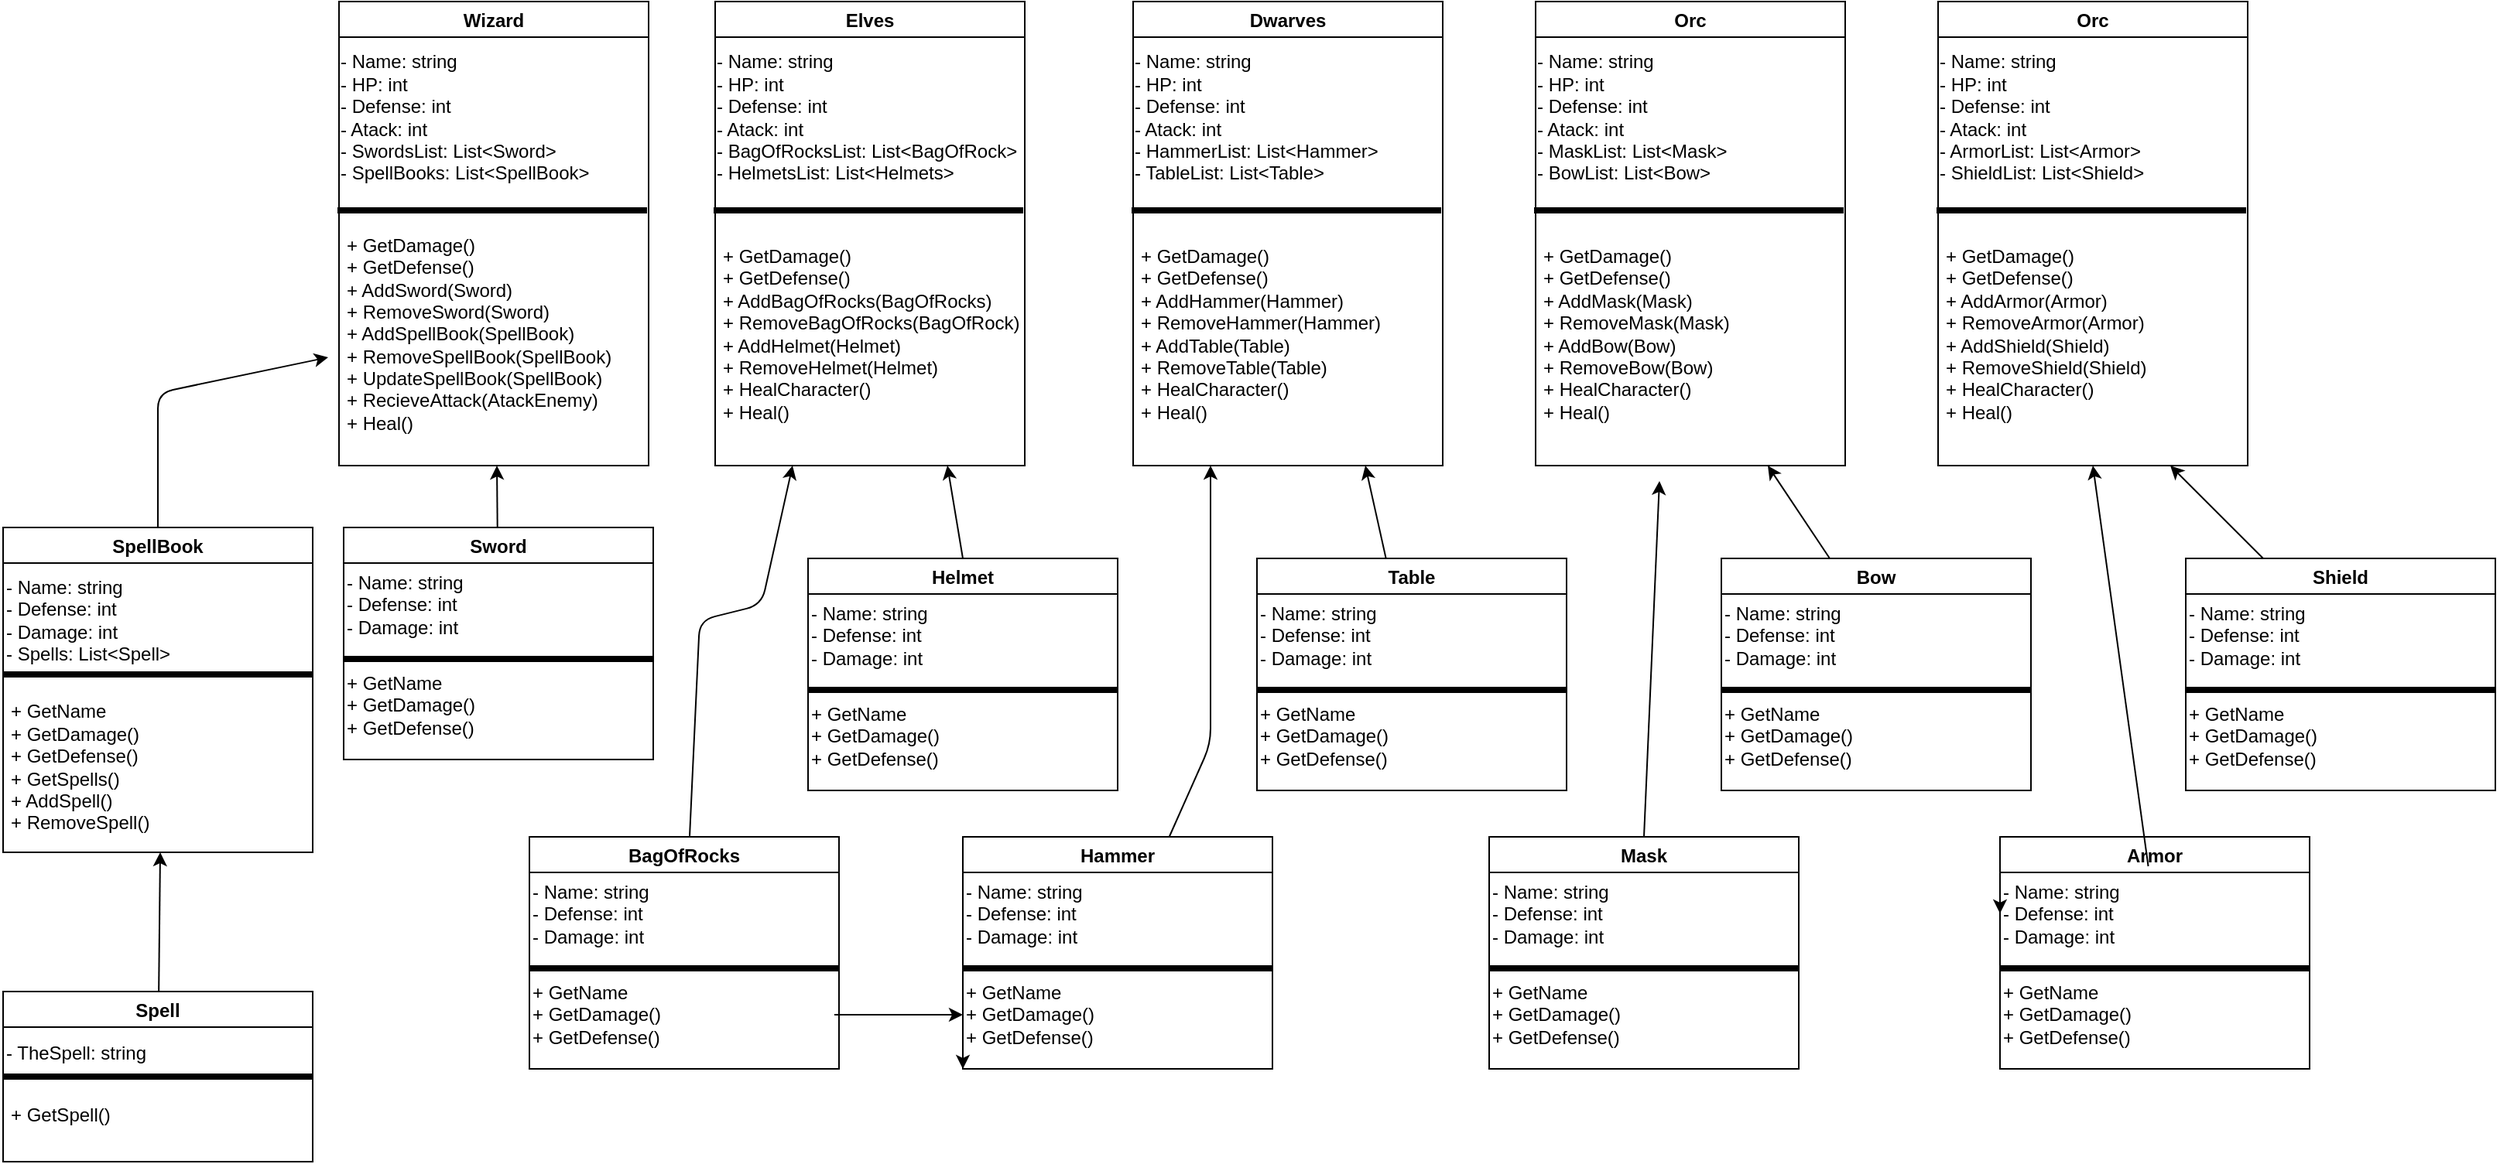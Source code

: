 <mxfile>
    <diagram id="y2KnBQ89e9BXdKmhWoFq" name="Page-1">
        <mxGraphModel dx="1652" dy="478" grid="1" gridSize="10" guides="1" tooltips="1" connect="1" arrows="1" fold="1" page="1" pageScale="1" pageWidth="827" pageHeight="1169" math="0" shadow="0">
            <root>
                <mxCell id="0"/>
                <mxCell id="1" parent="0"/>
                <mxCell id="wQKjqS8FWqJZOqTqk5V_-114" style="edgeStyle=orthogonalEdgeStyle;rounded=0;orthogonalLoop=1;jettySize=auto;html=1;exitX=0.5;exitY=1;exitDx=0;exitDy=0;" parent="1" source="4" edge="1">
                    <mxGeometry relative="1" as="geometry">
                        <mxPoint x="-413" y="300" as="targetPoint"/>
                    </mxGeometry>
                </mxCell>
                <mxCell id="4" value="Wizard" style="swimlane;startSize=23;" parent="1" vertex="1">
                    <mxGeometry x="-513" width="200" height="300" as="geometry"/>
                </mxCell>
                <mxCell id="10" value="" style="line;strokeWidth=4;html=1;perimeter=backbonePerimeter;points=[];outlineConnect=0;" parent="4" vertex="1">
                    <mxGeometry x="-1" y="120" width="200" height="30" as="geometry"/>
                </mxCell>
                <mxCell id="16" value="- Name: string&lt;br&gt;- HP: int&lt;br&gt;- Defense: int&lt;br&gt;- Atack: int&lt;br&gt;- SwordsList: List&amp;lt;Sword&amp;gt;&lt;br&gt;- SpellBooks: List&amp;lt;SpellBook&amp;gt;" style="text;html=1;strokeColor=none;fillColor=none;align=left;verticalAlign=middle;whiteSpace=wrap;rounded=0;" parent="4" vertex="1">
                    <mxGeometry x="-1" y="20" width="201" height="110" as="geometry"/>
                </mxCell>
                <mxCell id="19" value="+ GetDamage()&lt;br&gt;+ GetDefense()&lt;br&gt;+ AddSword(Sword)&lt;br&gt;+ RemoveSword(Sword)&lt;br&gt;+ AddSpellBook(SpellBook)&lt;br&gt;+ RemoveSpellBook(SpellBook)&lt;br&gt;+ UpdateSpellBook(SpellBook)&lt;br&gt;+ RecieveAttack(AtackEnemy)&lt;br&gt;+ Heal()" style="text;html=1;strokeColor=none;fillColor=none;align=left;verticalAlign=middle;whiteSpace=wrap;rounded=0;" parent="4" vertex="1">
                    <mxGeometry x="3" y="140" width="197" height="150" as="geometry"/>
                </mxCell>
                <mxCell id="21" value="Elves" style="swimlane;startSize=23;" parent="1" vertex="1">
                    <mxGeometry x="-270" width="200" height="300" as="geometry"/>
                </mxCell>
                <mxCell id="22" value="" style="line;strokeWidth=4;html=1;perimeter=backbonePerimeter;points=[];outlineConnect=0;" parent="21" vertex="1">
                    <mxGeometry x="-1" y="120" width="200" height="30" as="geometry"/>
                </mxCell>
                <mxCell id="23" value="- Name: string&lt;br&gt;- HP: int&lt;br&gt;- Defense: int&lt;br&gt;- Atack: int&lt;br&gt;- BagOfRocksList: List&amp;lt;BagOfRock&amp;gt;&lt;br&gt;- HelmetsList: List&amp;lt;Helmets&amp;gt;" style="text;html=1;strokeColor=none;fillColor=none;align=left;verticalAlign=middle;whiteSpace=wrap;rounded=0;" parent="21" vertex="1">
                    <mxGeometry x="-1" y="20" width="201" height="110" as="geometry"/>
                </mxCell>
                <mxCell id="24" value="+ GetDamage()&lt;br&gt;+ GetDefense()&lt;br&gt;+ AddBagOfRocks(BagOfRocks)&lt;br&gt;+ RemoveBagOfRocks(BagOfRock)&lt;br&gt;+ AddHelmet(Helmet)&lt;br&gt;+ RemoveHelmet(Helmet)&lt;br&gt;+ HealCharacter()&lt;br&gt;+ Heal()" style="text;html=1;strokeColor=none;fillColor=none;align=left;verticalAlign=middle;whiteSpace=wrap;rounded=0;" parent="21" vertex="1">
                    <mxGeometry x="3" y="140" width="197" height="150" as="geometry"/>
                </mxCell>
                <mxCell id="26" value="Dwarves" style="swimlane;startSize=23;" parent="1" vertex="1">
                    <mxGeometry width="200" height="300" as="geometry"/>
                </mxCell>
                <mxCell id="27" value="" style="line;strokeWidth=4;html=1;perimeter=backbonePerimeter;points=[];outlineConnect=0;" parent="26" vertex="1">
                    <mxGeometry x="-1" y="120" width="200" height="30" as="geometry"/>
                </mxCell>
                <mxCell id="28" value="- Name: string&lt;br&gt;- HP: int&lt;br&gt;- Defense: int&lt;br&gt;- Atack: int&lt;br&gt;- HammerList: List&amp;lt;Hammer&amp;gt;&lt;br&gt;- TableList: List&amp;lt;Table&amp;gt;" style="text;html=1;strokeColor=none;fillColor=none;align=left;verticalAlign=middle;whiteSpace=wrap;rounded=0;" parent="26" vertex="1">
                    <mxGeometry x="-1" y="20" width="201" height="110" as="geometry"/>
                </mxCell>
                <mxCell id="29" value="+ GetDamage()&lt;br&gt;+ GetDefense()&lt;br&gt;+ AddHammer(Hammer)&lt;br&gt;+ RemoveHammer(Hammer)&lt;br&gt;+ AddTable(Table)&lt;br&gt;+ RemoveTable(Table)&lt;br&gt;+ HealCharacter()&lt;br&gt;+ Heal()" style="text;html=1;strokeColor=none;fillColor=none;align=left;verticalAlign=middle;whiteSpace=wrap;rounded=0;" parent="26" vertex="1">
                    <mxGeometry x="3" y="140" width="197" height="150" as="geometry"/>
                </mxCell>
                <mxCell id="30" value="Orc" style="swimlane;startSize=23;" parent="1" vertex="1">
                    <mxGeometry x="260" width="200" height="300" as="geometry"/>
                </mxCell>
                <mxCell id="31" value="" style="line;strokeWidth=4;html=1;perimeter=backbonePerimeter;points=[];outlineConnect=0;" parent="30" vertex="1">
                    <mxGeometry x="-1" y="120" width="200" height="30" as="geometry"/>
                </mxCell>
                <mxCell id="32" value="- Name: string&lt;br&gt;- HP: int&lt;br&gt;- Defense: int&lt;br&gt;- Atack: int&lt;br&gt;- MaskList: List&amp;lt;Mask&amp;gt;&lt;br&gt;- BowList: List&amp;lt;Bow&amp;gt;" style="text;html=1;strokeColor=none;fillColor=none;align=left;verticalAlign=middle;whiteSpace=wrap;rounded=0;" parent="30" vertex="1">
                    <mxGeometry x="-1" y="20" width="201" height="110" as="geometry"/>
                </mxCell>
                <mxCell id="33" value="+ GetDamage()&lt;br&gt;+ GetDefense()&lt;br&gt;+ AddMask(Mask)&lt;br&gt;+ RemoveMask(Mask)&lt;br&gt;+ AddBow(Bow)&lt;br&gt;+ RemoveBow(Bow)&lt;br&gt;+ HealCharacter()&lt;br&gt;+ Heal()" style="text;html=1;strokeColor=none;fillColor=none;align=left;verticalAlign=middle;whiteSpace=wrap;rounded=0;" parent="30" vertex="1">
                    <mxGeometry x="3" y="140" width="197" height="150" as="geometry"/>
                </mxCell>
                <mxCell id="34" value="Orc" style="swimlane;startSize=23;" parent="1" vertex="1">
                    <mxGeometry x="520" width="200" height="300" as="geometry"/>
                </mxCell>
                <mxCell id="35" value="" style="line;strokeWidth=4;html=1;perimeter=backbonePerimeter;points=[];outlineConnect=0;" parent="34" vertex="1">
                    <mxGeometry x="-1" y="120" width="200" height="30" as="geometry"/>
                </mxCell>
                <mxCell id="36" value="- Name: string&lt;br&gt;- HP: int&lt;br&gt;- Defense: int&lt;br&gt;- Atack: int&lt;br&gt;- ArmorList: List&amp;lt;Armor&amp;gt;&lt;br&gt;- ShieldList: List&amp;lt;Shield&amp;gt;" style="text;html=1;strokeColor=none;fillColor=none;align=left;verticalAlign=middle;whiteSpace=wrap;rounded=0;" parent="34" vertex="1">
                    <mxGeometry x="-1" y="20" width="201" height="110" as="geometry"/>
                </mxCell>
                <mxCell id="37" value="+ GetDamage()&lt;br&gt;+ GetDefense()&lt;br&gt;+ AddArmor(Armor)&lt;br&gt;+ RemoveArmor(Armor)&lt;br&gt;+ AddShield(Shield)&lt;br&gt;+ RemoveShield(Shield)&lt;br&gt;+ HealCharacter()&lt;br&gt;+ Heal()" style="text;html=1;strokeColor=none;fillColor=none;align=left;verticalAlign=middle;whiteSpace=wrap;rounded=0;" parent="34" vertex="1">
                    <mxGeometry x="3" y="140" width="197" height="150" as="geometry"/>
                </mxCell>
                <mxCell id="47" style="edgeStyle=none;html=1;" parent="1" source="40" edge="1">
                    <mxGeometry relative="1" as="geometry">
                        <Array as="points">
                            <mxPoint x="-630" y="253"/>
                        </Array>
                        <mxPoint x="-520" y="230" as="targetPoint"/>
                    </mxGeometry>
                </mxCell>
                <mxCell id="40" value="SpellBook" style="swimlane;startSize=23;" parent="1" vertex="1">
                    <mxGeometry x="-730" y="340" width="200" height="210" as="geometry"/>
                </mxCell>
                <mxCell id="41" value="" style="line;strokeWidth=4;html=1;perimeter=backbonePerimeter;points=[];outlineConnect=0;" parent="40" vertex="1">
                    <mxGeometry y="80" width="200" height="30" as="geometry"/>
                </mxCell>
                <mxCell id="42" value="- Name: string&lt;br&gt;- Defense: int&lt;br&gt;- Damage: int&lt;br&gt;- Spells: List&amp;lt;Spell&amp;gt;" style="text;html=1;strokeColor=none;fillColor=none;align=left;verticalAlign=middle;whiteSpace=wrap;rounded=0;" parent="40" vertex="1">
                    <mxGeometry y="20" width="200" height="80" as="geometry"/>
                </mxCell>
                <mxCell id="43" value="+ GetName&lt;br&gt;+ GetDamage()&lt;br&gt;+ GetDefense()&lt;br&gt;+ GetSpells()&lt;br&gt;+ AddSpell()&lt;br&gt;+ RemoveSpell()&lt;br&gt;" style="text;html=1;strokeColor=none;fillColor=none;align=left;verticalAlign=middle;whiteSpace=wrap;rounded=0;" parent="40" vertex="1">
                    <mxGeometry x="3" y="100" width="197" height="110" as="geometry"/>
                </mxCell>
                <mxCell id="45" style="edgeStyle=none;html=1;exitX=0.5;exitY=1;exitDx=0;exitDy=0;" parent="40" source="40" target="43" edge="1">
                    <mxGeometry relative="1" as="geometry"/>
                </mxCell>
                <mxCell id="55" style="edgeStyle=none;html=1;entryX=0.5;entryY=1;entryDx=0;entryDy=0;" parent="1" source="49" target="43" edge="1">
                    <mxGeometry relative="1" as="geometry"/>
                </mxCell>
                <mxCell id="49" value="Spell" style="swimlane;startSize=23;" parent="1" vertex="1">
                    <mxGeometry x="-730" y="640" width="200" height="110" as="geometry"/>
                </mxCell>
                <mxCell id="50" value="" style="line;strokeWidth=4;html=1;perimeter=backbonePerimeter;points=[];outlineConnect=0;" parent="49" vertex="1">
                    <mxGeometry y="40" width="200" height="30" as="geometry"/>
                </mxCell>
                <mxCell id="51" value="- TheSpell: string" style="text;html=1;strokeColor=none;fillColor=none;align=left;verticalAlign=middle;whiteSpace=wrap;rounded=0;" parent="49" vertex="1">
                    <mxGeometry y="20" width="200" height="40" as="geometry"/>
                </mxCell>
                <mxCell id="52" value="+ GetSpell()" style="text;html=1;strokeColor=none;fillColor=none;align=left;verticalAlign=middle;whiteSpace=wrap;rounded=0;" parent="49" vertex="1">
                    <mxGeometry x="3" y="60" width="197" height="40" as="geometry"/>
                </mxCell>
                <mxCell id="62" style="edgeStyle=none;html=1;" parent="1" source="56" edge="1">
                    <mxGeometry relative="1" as="geometry">
                        <mxPoint x="-411" y="300" as="targetPoint"/>
                    </mxGeometry>
                </mxCell>
                <mxCell id="56" value="Sword" style="swimlane;startSize=23;" parent="1" vertex="1">
                    <mxGeometry x="-510" y="340" width="200" height="150" as="geometry"/>
                </mxCell>
                <mxCell id="57" value="" style="line;strokeWidth=4;html=1;perimeter=backbonePerimeter;points=[];outlineConnect=0;" parent="56" vertex="1">
                    <mxGeometry y="70" width="200" height="30" as="geometry"/>
                </mxCell>
                <mxCell id="58" value="- Name: string&lt;br&gt;- Defense: int&lt;br&gt;- Damage: int" style="text;html=1;strokeColor=none;fillColor=none;align=left;verticalAlign=middle;whiteSpace=wrap;rounded=0;" parent="56" vertex="1">
                    <mxGeometry y="19" width="200" height="61" as="geometry"/>
                </mxCell>
                <mxCell id="59" value="+ GetName&lt;br&gt;+ GetDamage()&lt;br&gt;+ GetDefense()" style="text;html=1;strokeColor=none;fillColor=none;align=left;verticalAlign=middle;whiteSpace=wrap;rounded=0;" parent="56" vertex="1">
                    <mxGeometry y="90" width="197" height="50" as="geometry"/>
                </mxCell>
                <mxCell id="105" style="edgeStyle=none;html=1;entryX=0.25;entryY=1;entryDx=0;entryDy=0;" parent="1" source="63" target="21" edge="1">
                    <mxGeometry relative="1" as="geometry">
                        <Array as="points">
                            <mxPoint x="-280" y="400"/>
                            <mxPoint x="-240" y="390"/>
                        </Array>
                    </mxGeometry>
                </mxCell>
                <mxCell id="63" value="BagOfRocks" style="swimlane;startSize=23;" parent="1" vertex="1">
                    <mxGeometry x="-390" y="540" width="200" height="150" as="geometry"/>
                </mxCell>
                <mxCell id="64" value="" style="line;strokeWidth=4;html=1;perimeter=backbonePerimeter;points=[];outlineConnect=0;" parent="63" vertex="1">
                    <mxGeometry y="70" width="200" height="30" as="geometry"/>
                </mxCell>
                <mxCell id="65" value="- Name: string&lt;br&gt;- Defense: int&lt;br&gt;- Damage: int" style="text;html=1;strokeColor=none;fillColor=none;align=left;verticalAlign=middle;whiteSpace=wrap;rounded=0;" parent="63" vertex="1">
                    <mxGeometry y="19" width="200" height="61" as="geometry"/>
                </mxCell>
                <mxCell id="66" value="+ GetName&lt;br&gt;+ GetDamage()&lt;br&gt;+ GetDefense()" style="text;html=1;strokeColor=none;fillColor=none;align=left;verticalAlign=middle;whiteSpace=wrap;rounded=0;" parent="63" vertex="1">
                    <mxGeometry y="90" width="197" height="50" as="geometry"/>
                </mxCell>
                <mxCell id="67" value="Helmet" style="swimlane;startSize=23;" parent="1" vertex="1">
                    <mxGeometry x="-210" y="360" width="200" height="150" as="geometry"/>
                </mxCell>
                <mxCell id="68" value="" style="line;strokeWidth=4;html=1;perimeter=backbonePerimeter;points=[];outlineConnect=0;" parent="67" vertex="1">
                    <mxGeometry y="70" width="200" height="30" as="geometry"/>
                </mxCell>
                <mxCell id="69" value="- Name: string&lt;br&gt;- Defense: int&lt;br&gt;- Damage: int" style="text;html=1;strokeColor=none;fillColor=none;align=left;verticalAlign=middle;whiteSpace=wrap;rounded=0;" parent="67" vertex="1">
                    <mxGeometry y="19" width="200" height="61" as="geometry"/>
                </mxCell>
                <mxCell id="70" value="+ GetName&lt;br&gt;+ GetDamage()&lt;br&gt;+ GetDefense()" style="text;html=1;strokeColor=none;fillColor=none;align=left;verticalAlign=middle;whiteSpace=wrap;rounded=0;" parent="67" vertex="1">
                    <mxGeometry y="90" width="197" height="50" as="geometry"/>
                </mxCell>
                <mxCell id="108" style="edgeStyle=none;html=1;entryX=0.75;entryY=1;entryDx=0;entryDy=0;" parent="1" source="71" target="26" edge="1">
                    <mxGeometry relative="1" as="geometry"/>
                </mxCell>
                <mxCell id="71" value="Table" style="swimlane;startSize=23;" parent="1" vertex="1">
                    <mxGeometry x="80" y="360" width="200" height="150" as="geometry"/>
                </mxCell>
                <mxCell id="72" value="" style="line;strokeWidth=4;html=1;perimeter=backbonePerimeter;points=[];outlineConnect=0;" parent="71" vertex="1">
                    <mxGeometry y="70" width="200" height="30" as="geometry"/>
                </mxCell>
                <mxCell id="73" value="- Name: string&lt;br&gt;- Defense: int&lt;br&gt;- Damage: int" style="text;html=1;strokeColor=none;fillColor=none;align=left;verticalAlign=middle;whiteSpace=wrap;rounded=0;" parent="71" vertex="1">
                    <mxGeometry y="19" width="200" height="61" as="geometry"/>
                </mxCell>
                <mxCell id="74" value="+ GetName&lt;br&gt;+ GetDamage()&lt;br&gt;+ GetDefense()" style="text;html=1;strokeColor=none;fillColor=none;align=left;verticalAlign=middle;whiteSpace=wrap;rounded=0;" parent="71" vertex="1">
                    <mxGeometry y="90" width="197" height="50" as="geometry"/>
                </mxCell>
                <mxCell id="80" value="Bow" style="swimlane;startSize=23;" parent="1" vertex="1">
                    <mxGeometry x="380" y="360" width="200" height="150" as="geometry"/>
                </mxCell>
                <mxCell id="81" value="" style="line;strokeWidth=4;html=1;perimeter=backbonePerimeter;points=[];outlineConnect=0;" parent="80" vertex="1">
                    <mxGeometry y="70" width="200" height="30" as="geometry"/>
                </mxCell>
                <mxCell id="82" value="- Name: string&lt;br&gt;- Defense: int&lt;br&gt;- Damage: int" style="text;html=1;strokeColor=none;fillColor=none;align=left;verticalAlign=middle;whiteSpace=wrap;rounded=0;" parent="80" vertex="1">
                    <mxGeometry y="19" width="200" height="61" as="geometry"/>
                </mxCell>
                <mxCell id="83" value="+ GetName&lt;br&gt;+ GetDamage()&lt;br&gt;+ GetDefense()" style="text;html=1;strokeColor=none;fillColor=none;align=left;verticalAlign=middle;whiteSpace=wrap;rounded=0;" parent="80" vertex="1">
                    <mxGeometry y="90" width="197" height="50" as="geometry"/>
                </mxCell>
                <mxCell id="112" style="edgeStyle=none;html=1;entryX=0.25;entryY=1;entryDx=0;entryDy=0;" parent="1" source="84" target="26" edge="1">
                    <mxGeometry relative="1" as="geometry">
                        <Array as="points">
                            <mxPoint x="50" y="480"/>
                        </Array>
                    </mxGeometry>
                </mxCell>
                <mxCell id="84" value="Hammer" style="swimlane;startSize=23;" parent="1" vertex="1">
                    <mxGeometry x="-110" y="540" width="200" height="150" as="geometry"/>
                </mxCell>
                <mxCell id="85" value="" style="line;strokeWidth=4;html=1;perimeter=backbonePerimeter;points=[];outlineConnect=0;" parent="84" vertex="1">
                    <mxGeometry y="70" width="200" height="30" as="geometry"/>
                </mxCell>
                <mxCell id="86" value="- Name: string&lt;br&gt;- Defense: int&lt;br&gt;- Damage: int" style="text;html=1;strokeColor=none;fillColor=none;align=left;verticalAlign=middle;whiteSpace=wrap;rounded=0;" parent="84" vertex="1">
                    <mxGeometry y="19" width="200" height="61" as="geometry"/>
                </mxCell>
                <mxCell id="106" style="edgeStyle=none;html=1;exitX=0;exitY=1;exitDx=0;exitDy=0;entryX=0;entryY=1;entryDx=0;entryDy=0;" parent="84" source="87" target="84" edge="1">
                    <mxGeometry relative="1" as="geometry"/>
                </mxCell>
                <mxCell id="87" value="+ GetName&lt;br&gt;+ GetDamage()&lt;br&gt;+ GetDefense()" style="text;html=1;strokeColor=none;fillColor=none;align=left;verticalAlign=middle;whiteSpace=wrap;rounded=0;" parent="84" vertex="1">
                    <mxGeometry y="90" width="197" height="50" as="geometry"/>
                </mxCell>
                <mxCell id="88" value="Mask" style="swimlane;startSize=23;" parent="1" vertex="1">
                    <mxGeometry x="230" y="540" width="200" height="150" as="geometry"/>
                </mxCell>
                <mxCell id="89" value="" style="line;strokeWidth=4;html=1;perimeter=backbonePerimeter;points=[];outlineConnect=0;" parent="88" vertex="1">
                    <mxGeometry y="70" width="200" height="30" as="geometry"/>
                </mxCell>
                <mxCell id="90" value="- Name: string&lt;br&gt;- Defense: int&lt;br&gt;- Damage: int" style="text;html=1;strokeColor=none;fillColor=none;align=left;verticalAlign=middle;whiteSpace=wrap;rounded=0;" parent="88" vertex="1">
                    <mxGeometry y="19" width="200" height="61" as="geometry"/>
                </mxCell>
                <mxCell id="91" value="+ GetName&lt;br&gt;+ GetDamage()&lt;br&gt;+ GetDefense()" style="text;html=1;strokeColor=none;fillColor=none;align=left;verticalAlign=middle;whiteSpace=wrap;rounded=0;" parent="88" vertex="1">
                    <mxGeometry y="90" width="197" height="50" as="geometry"/>
                </mxCell>
                <mxCell id="92" value="Shield" style="swimlane;startSize=23;" parent="1" vertex="1">
                    <mxGeometry x="680" y="360" width="200" height="150" as="geometry"/>
                </mxCell>
                <mxCell id="93" value="" style="line;strokeWidth=4;html=1;perimeter=backbonePerimeter;points=[];outlineConnect=0;" parent="92" vertex="1">
                    <mxGeometry y="70" width="200" height="30" as="geometry"/>
                </mxCell>
                <mxCell id="94" value="- Name: string&lt;br&gt;- Defense: int&lt;br&gt;- Damage: int" style="text;html=1;strokeColor=none;fillColor=none;align=left;verticalAlign=middle;whiteSpace=wrap;rounded=0;" parent="92" vertex="1">
                    <mxGeometry y="19" width="200" height="61" as="geometry"/>
                </mxCell>
                <mxCell id="95" value="+ GetName&lt;br&gt;+ GetDamage()&lt;br&gt;+ GetDefense()" style="text;html=1;strokeColor=none;fillColor=none;align=left;verticalAlign=middle;whiteSpace=wrap;rounded=0;" parent="92" vertex="1">
                    <mxGeometry y="90" width="197" height="50" as="geometry"/>
                </mxCell>
                <mxCell id="96" value="Armor" style="swimlane;startSize=23;" parent="1" vertex="1">
                    <mxGeometry x="560" y="540" width="200" height="150" as="geometry"/>
                </mxCell>
                <mxCell id="97" value="" style="line;strokeWidth=4;html=1;perimeter=backbonePerimeter;points=[];outlineConnect=0;" parent="96" vertex="1">
                    <mxGeometry y="70" width="200" height="30" as="geometry"/>
                </mxCell>
                <mxCell id="98" value="- Name: string&lt;br&gt;- Defense: int&lt;br&gt;- Damage: int" style="text;html=1;strokeColor=none;fillColor=none;align=left;verticalAlign=middle;whiteSpace=wrap;rounded=0;" parent="96" vertex="1">
                    <mxGeometry y="19" width="200" height="61" as="geometry"/>
                </mxCell>
                <mxCell id="99" value="+ GetName&lt;br&gt;+ GetDamage()&lt;br&gt;+ GetDefense()" style="text;html=1;strokeColor=none;fillColor=none;align=left;verticalAlign=middle;whiteSpace=wrap;rounded=0;" parent="96" vertex="1">
                    <mxGeometry y="90" width="197" height="50" as="geometry"/>
                </mxCell>
                <mxCell id="111" style="edgeStyle=none;html=1;exitX=0;exitY=0.25;exitDx=0;exitDy=0;entryX=0;entryY=0.5;entryDx=0;entryDy=0;" parent="96" source="98" target="98" edge="1">
                    <mxGeometry relative="1" as="geometry"/>
                </mxCell>
                <mxCell id="104" style="edgeStyle=none;html=1;entryX=0.75;entryY=1;entryDx=0;entryDy=0;exitX=0.5;exitY=0;exitDx=0;exitDy=0;" parent="1" source="67" target="21" edge="1">
                    <mxGeometry relative="1" as="geometry"/>
                </mxCell>
                <mxCell id="107" value="" style="edgeStyle=none;html=1;" parent="1" source="66" target="87" edge="1">
                    <mxGeometry relative="1" as="geometry"/>
                </mxCell>
                <mxCell id="109" style="edgeStyle=none;html=1;entryX=0.75;entryY=1;entryDx=0;entryDy=0;" parent="1" target="30" edge="1">
                    <mxGeometry relative="1" as="geometry">
                        <mxPoint x="450" y="360" as="sourcePoint"/>
                    </mxGeometry>
                </mxCell>
                <mxCell id="110" style="edgeStyle=none;html=1;entryX=0.75;entryY=1;entryDx=0;entryDy=0;exitX=0.25;exitY=0;exitDx=0;exitDy=0;" parent="1" source="92" target="34" edge="1">
                    <mxGeometry relative="1" as="geometry">
                        <mxPoint x="730" y="350" as="sourcePoint"/>
                    </mxGeometry>
                </mxCell>
                <mxCell id="113" style="edgeStyle=none;html=1;exitX=0.5;exitY=0;exitDx=0;exitDy=0;" parent="1" source="88" edge="1">
                    <mxGeometry relative="1" as="geometry">
                        <mxPoint x="340.0" y="310" as="targetPoint"/>
                    </mxGeometry>
                </mxCell>
                <mxCell id="114" style="edgeStyle=none;html=1;entryX=0.5;entryY=1;entryDx=0;entryDy=0;" parent="1" source="98" target="34" edge="1">
                    <mxGeometry relative="1" as="geometry"/>
                </mxCell>
            </root>
        </mxGraphModel>
    </diagram>
</mxfile>